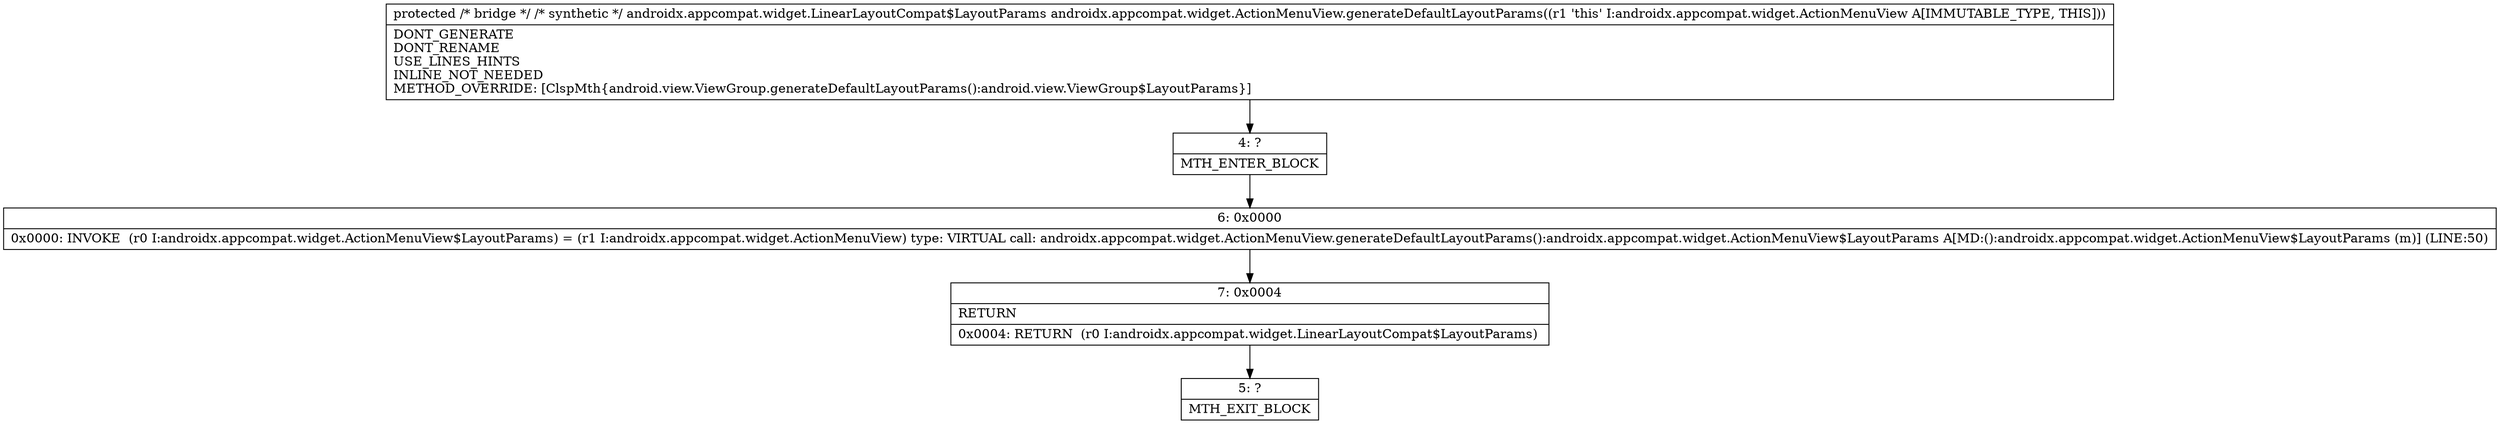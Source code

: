 digraph "CFG forandroidx.appcompat.widget.ActionMenuView.generateDefaultLayoutParams()Landroidx\/appcompat\/widget\/LinearLayoutCompat$LayoutParams;" {
Node_4 [shape=record,label="{4\:\ ?|MTH_ENTER_BLOCK\l}"];
Node_6 [shape=record,label="{6\:\ 0x0000|0x0000: INVOKE  (r0 I:androidx.appcompat.widget.ActionMenuView$LayoutParams) = (r1 I:androidx.appcompat.widget.ActionMenuView) type: VIRTUAL call: androidx.appcompat.widget.ActionMenuView.generateDefaultLayoutParams():androidx.appcompat.widget.ActionMenuView$LayoutParams A[MD:():androidx.appcompat.widget.ActionMenuView$LayoutParams (m)] (LINE:50)\l}"];
Node_7 [shape=record,label="{7\:\ 0x0004|RETURN\l|0x0004: RETURN  (r0 I:androidx.appcompat.widget.LinearLayoutCompat$LayoutParams) \l}"];
Node_5 [shape=record,label="{5\:\ ?|MTH_EXIT_BLOCK\l}"];
MethodNode[shape=record,label="{protected \/* bridge *\/ \/* synthetic *\/ androidx.appcompat.widget.LinearLayoutCompat$LayoutParams androidx.appcompat.widget.ActionMenuView.generateDefaultLayoutParams((r1 'this' I:androidx.appcompat.widget.ActionMenuView A[IMMUTABLE_TYPE, THIS]))  | DONT_GENERATE\lDONT_RENAME\lUSE_LINES_HINTS\lINLINE_NOT_NEEDED\lMETHOD_OVERRIDE: [ClspMth\{android.view.ViewGroup.generateDefaultLayoutParams():android.view.ViewGroup$LayoutParams\}]\l}"];
MethodNode -> Node_4;Node_4 -> Node_6;
Node_6 -> Node_7;
Node_7 -> Node_5;
}

